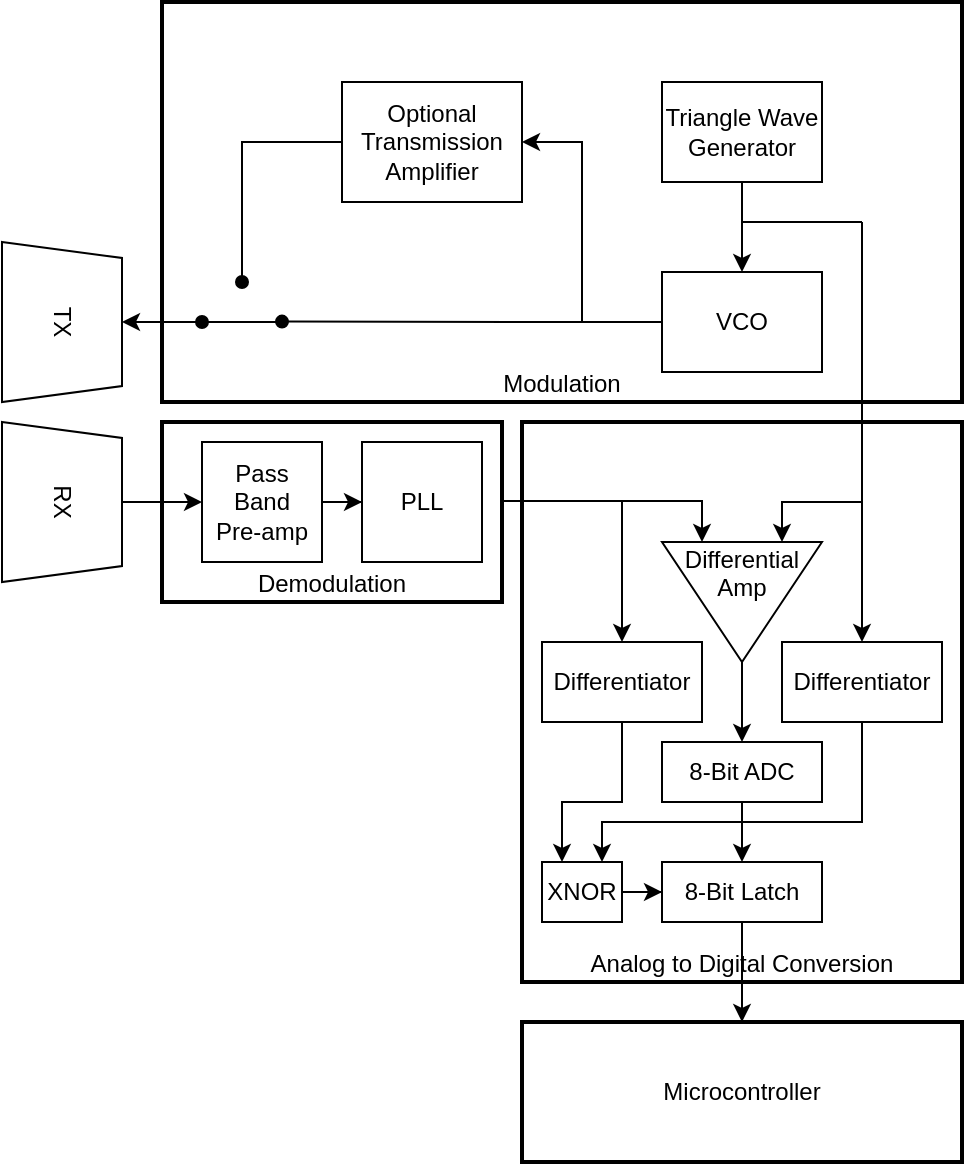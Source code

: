 <mxfile version="13.0.3" type="device"><diagram id="CSUz5T1n39GJqPmvm5ss" name="Page-1"><mxGraphModel dx="1422" dy="822" grid="1" gridSize="10" guides="1" tooltips="1" connect="1" arrows="1" fold="1" page="1" pageScale="1" pageWidth="827" pageHeight="1169" math="0" shadow="0"><root><mxCell id="0"/><mxCell id="1" parent="0"/><mxCell id="X179QLIinfucUdRCUEwy-56" value="Demodulation" style="rounded=0;whiteSpace=wrap;html=1;glass=0;fillColor=none;strokeWidth=2;verticalAlign=bottom;" vertex="1" parent="1"><mxGeometry x="300" y="230" width="170" height="90" as="geometry"/></mxCell><mxCell id="X179QLIinfucUdRCUEwy-54" value="Modulation" style="rounded=0;whiteSpace=wrap;html=1;glass=0;fillColor=none;strokeWidth=2;verticalAlign=bottom;" vertex="1" parent="1"><mxGeometry x="300" y="20" width="400" height="200" as="geometry"/></mxCell><mxCell id="X179QLIinfucUdRCUEwy-59" value="&lt;span style=&quot;background-color: rgb(255 , 255 , 255)&quot;&gt;Analog to Digital Conversion&lt;/span&gt;" style="rounded=0;whiteSpace=wrap;html=1;glass=0;strokeWidth=2;fillColor=none;verticalAlign=bottom;" vertex="1" parent="1"><mxGeometry x="480" y="230" width="220" height="280" as="geometry"/></mxCell><mxCell id="X179QLIinfucUdRCUEwy-3" value="" style="edgeStyle=orthogonalEdgeStyle;rounded=0;orthogonalLoop=1;jettySize=auto;html=1;" edge="1" parent="1" source="X179QLIinfucUdRCUEwy-1" target="X179QLIinfucUdRCUEwy-2"><mxGeometry relative="1" as="geometry"><Array as="points"><mxPoint x="590" y="120"/><mxPoint x="590" y="120"/></Array></mxGeometry></mxCell><mxCell id="X179QLIinfucUdRCUEwy-1" value="Triangle Wave Generator" style="rounded=0;whiteSpace=wrap;html=1;" vertex="1" parent="1"><mxGeometry x="550" y="60" width="80" height="50" as="geometry"/></mxCell><mxCell id="X179QLIinfucUdRCUEwy-2" value="VCO" style="rounded=0;whiteSpace=wrap;html=1;" vertex="1" parent="1"><mxGeometry x="550" y="155" width="80" height="50" as="geometry"/></mxCell><mxCell id="X179QLIinfucUdRCUEwy-6" value="TX" style="shape=trapezoid;perimeter=trapezoidPerimeter;whiteSpace=wrap;html=1;rotation=90;size=0.1;" vertex="1" parent="1"><mxGeometry x="210" y="150" width="80" height="60" as="geometry"/></mxCell><mxCell id="X179QLIinfucUdRCUEwy-19" value="" style="edgeStyle=orthogonalEdgeStyle;rounded=0;orthogonalLoop=1;jettySize=auto;html=1;startArrow=none;startFill=0;endArrow=oval;endFill=1;exitX=0;exitY=0.5;exitDx=0;exitDy=0;" edge="1" parent="1" source="X179QLIinfucUdRCUEwy-7"><mxGeometry relative="1" as="geometry"><mxPoint x="340" y="160" as="targetPoint"/><Array as="points"><mxPoint x="340" y="90"/></Array></mxGeometry></mxCell><mxCell id="X179QLIinfucUdRCUEwy-7" value="Optional Transmission Amplifier" style="rounded=0;whiteSpace=wrap;html=1;" vertex="1" parent="1"><mxGeometry x="390" y="60" width="90" height="60" as="geometry"/></mxCell><mxCell id="X179QLIinfucUdRCUEwy-10" value="" style="endArrow=none;html=1;" edge="1" parent="1"><mxGeometry width="50" height="50" relative="1" as="geometry"><mxPoint x="510" y="180" as="sourcePoint"/><mxPoint x="510" y="120" as="targetPoint"/></mxGeometry></mxCell><mxCell id="X179QLIinfucUdRCUEwy-11" value="" style="endArrow=classic;html=1;entryX=1;entryY=0.5;entryDx=0;entryDy=0;jumpSize=0;rounded=0;" edge="1" parent="1" target="X179QLIinfucUdRCUEwy-7"><mxGeometry width="50" height="50" relative="1" as="geometry"><mxPoint x="510" y="120" as="sourcePoint"/><mxPoint x="560" y="70" as="targetPoint"/><Array as="points"><mxPoint x="510" y="90"/></Array></mxGeometry></mxCell><mxCell id="X179QLIinfucUdRCUEwy-15" value="" style="endArrow=none;html=1;entryX=0;entryY=0.5;entryDx=0;entryDy=0;" edge="1" parent="1" target="X179QLIinfucUdRCUEwy-2"><mxGeometry width="50" height="50" relative="1" as="geometry"><mxPoint x="510" y="180" as="sourcePoint"/><mxPoint x="440" y="150" as="targetPoint"/></mxGeometry></mxCell><mxCell id="X179QLIinfucUdRCUEwy-16" value="" style="endArrow=classic;html=1;entryX=0.5;entryY=0;entryDx=0;entryDy=0;startArrow=oval;startFill=1;" edge="1" parent="1" target="X179QLIinfucUdRCUEwy-6"><mxGeometry width="50" height="50" relative="1" as="geometry"><mxPoint x="320" y="180" as="sourcePoint"/><mxPoint x="440" y="150" as="targetPoint"/></mxGeometry></mxCell><mxCell id="X179QLIinfucUdRCUEwy-20" value="" style="endArrow=none;html=1;startArrow=oval;startFill=1;" edge="1" parent="1"><mxGeometry width="50" height="50" relative="1" as="geometry"><mxPoint x="360" y="179.8" as="sourcePoint"/><mxPoint x="510" y="180" as="targetPoint"/></mxGeometry></mxCell><mxCell id="X179QLIinfucUdRCUEwy-21" value="" style="endArrow=none;html=1;" edge="1" parent="1"><mxGeometry width="50" height="50" relative="1" as="geometry"><mxPoint x="320" y="180" as="sourcePoint"/><mxPoint x="360" y="180" as="targetPoint"/></mxGeometry></mxCell><mxCell id="X179QLIinfucUdRCUEwy-25" value="" style="edgeStyle=orthogonalEdgeStyle;rounded=0;orthogonalLoop=1;jettySize=auto;html=1;startArrow=none;startFill=0;endArrow=classic;endFill=1;" edge="1" parent="1" source="X179QLIinfucUdRCUEwy-23" target="X179QLIinfucUdRCUEwy-24"><mxGeometry relative="1" as="geometry"/></mxCell><mxCell id="X179QLIinfucUdRCUEwy-23" value="RX&lt;br&gt;" style="shape=trapezoid;perimeter=trapezoidPerimeter;whiteSpace=wrap;html=1;rotation=90;size=0.1;" vertex="1" parent="1"><mxGeometry x="210" y="240" width="80" height="60" as="geometry"/></mxCell><mxCell id="X179QLIinfucUdRCUEwy-30" value="" style="edgeStyle=orthogonalEdgeStyle;rounded=0;jumpSize=0;orthogonalLoop=1;jettySize=auto;html=1;startArrow=none;startFill=0;endArrow=classic;endFill=1;entryX=0;entryY=0.75;entryDx=0;entryDy=0;exitX=1.005;exitY=0.439;exitDx=0;exitDy=0;exitPerimeter=0;" edge="1" parent="1" source="X179QLIinfucUdRCUEwy-56" target="X179QLIinfucUdRCUEwy-28"><mxGeometry relative="1" as="geometry"><mxPoint x="490" y="270.0" as="sourcePoint"/><mxPoint x="560" y="270.0" as="targetPoint"/><Array as="points"><mxPoint x="570" y="269"/></Array></mxGeometry></mxCell><mxCell id="X179QLIinfucUdRCUEwy-38" value="" style="edgeStyle=orthogonalEdgeStyle;rounded=0;jumpSize=0;orthogonalLoop=1;jettySize=auto;html=1;startArrow=none;startFill=0;endArrow=classic;endFill=1;" edge="1" parent="1" source="X179QLIinfucUdRCUEwy-24" target="X179QLIinfucUdRCUEwy-37"><mxGeometry relative="1" as="geometry"/></mxCell><mxCell id="X179QLIinfucUdRCUEwy-24" value="Pass Band &lt;br&gt;Pre-amp" style="rounded=0;whiteSpace=wrap;html=1;" vertex="1" parent="1"><mxGeometry x="320" y="240" width="60" height="60" as="geometry"/></mxCell><mxCell id="X179QLIinfucUdRCUEwy-26" value="" style="endArrow=none;html=1;" edge="1" parent="1"><mxGeometry width="50" height="50" relative="1" as="geometry"><mxPoint x="590" y="130" as="sourcePoint"/><mxPoint x="650" y="130" as="targetPoint"/></mxGeometry></mxCell><mxCell id="X179QLIinfucUdRCUEwy-27" value="" style="endArrow=none;html=1;exitX=0;exitY=0.25;exitDx=0;exitDy=0;rounded=0;endFill=0;startArrow=classic;startFill=1;" edge="1" parent="1" source="X179QLIinfucUdRCUEwy-28"><mxGeometry width="50" height="50" relative="1" as="geometry"><mxPoint x="650" y="230" as="sourcePoint"/><mxPoint x="650" y="130" as="targetPoint"/><Array as="points"><mxPoint x="610" y="270"/><mxPoint x="650" y="270"/></Array></mxGeometry></mxCell><mxCell id="X179QLIinfucUdRCUEwy-64" value="" style="edgeStyle=orthogonalEdgeStyle;rounded=0;jumpSize=0;orthogonalLoop=1;jettySize=auto;html=1;startArrow=none;startFill=0;endArrow=classic;endFill=1;entryX=0.5;entryY=0;entryDx=0;entryDy=0;" edge="1" parent="1" source="X179QLIinfucUdRCUEwy-28" target="X179QLIinfucUdRCUEwy-62"><mxGeometry relative="1" as="geometry"><mxPoint x="590" y="450.0" as="targetPoint"/></mxGeometry></mxCell><mxCell id="X179QLIinfucUdRCUEwy-28" value="Differential Amp&lt;br&gt;&lt;br&gt;&lt;br&gt;" style="triangle;whiteSpace=wrap;html=1;rotation=90;verticalAlign=middle;horizontal=0;" vertex="1" parent="1"><mxGeometry x="560" y="280" width="60" height="80" as="geometry"/></mxCell><mxCell id="X179QLIinfucUdRCUEwy-52" value="" style="edgeStyle=orthogonalEdgeStyle;rounded=0;jumpSize=0;orthogonalLoop=1;jettySize=auto;html=1;startArrow=none;startFill=0;endArrow=classic;endFill=1;" edge="1" parent="1" source="X179QLIinfucUdRCUEwy-34" target="X179QLIinfucUdRCUEwy-51"><mxGeometry relative="1" as="geometry"/></mxCell><mxCell id="X179QLIinfucUdRCUEwy-34" value="8-Bit Latch" style="rounded=0;whiteSpace=wrap;html=1;" vertex="1" parent="1"><mxGeometry x="550" y="450" width="80" height="30" as="geometry"/></mxCell><mxCell id="X179QLIinfucUdRCUEwy-37" value="PLL" style="rounded=0;whiteSpace=wrap;html=1;" vertex="1" parent="1"><mxGeometry x="400" y="240" width="60" height="60" as="geometry"/></mxCell><mxCell id="X179QLIinfucUdRCUEwy-48" style="edgeStyle=orthogonalEdgeStyle;rounded=0;jumpSize=0;orthogonalLoop=1;jettySize=auto;html=1;exitX=0.5;exitY=1;exitDx=0;exitDy=0;entryX=0.25;entryY=0;entryDx=0;entryDy=0;startArrow=none;startFill=0;endArrow=classic;endFill=1;" edge="1" parent="1" source="X179QLIinfucUdRCUEwy-39" target="X179QLIinfucUdRCUEwy-47"><mxGeometry relative="1" as="geometry"><Array as="points"><mxPoint x="530" y="420"/><mxPoint x="500" y="420"/></Array></mxGeometry></mxCell><mxCell id="X179QLIinfucUdRCUEwy-39" value="Differentiator" style="rounded=0;whiteSpace=wrap;html=1;" vertex="1" parent="1"><mxGeometry x="490" y="340" width="80" height="40" as="geometry"/></mxCell><mxCell id="X179QLIinfucUdRCUEwy-43" value="" style="endArrow=classic;html=1;entryX=0.5;entryY=0;entryDx=0;entryDy=0;" edge="1" parent="1" target="X179QLIinfucUdRCUEwy-39"><mxGeometry width="50" height="50" relative="1" as="geometry"><mxPoint x="530" y="270" as="sourcePoint"/><mxPoint x="690" y="220" as="targetPoint"/></mxGeometry></mxCell><mxCell id="X179QLIinfucUdRCUEwy-49" style="edgeStyle=orthogonalEdgeStyle;rounded=0;jumpSize=0;orthogonalLoop=1;jettySize=auto;html=1;exitX=0.5;exitY=1;exitDx=0;exitDy=0;entryX=0.75;entryY=0;entryDx=0;entryDy=0;startArrow=none;startFill=0;endArrow=classic;endFill=1;" edge="1" parent="1" source="X179QLIinfucUdRCUEwy-44" target="X179QLIinfucUdRCUEwy-47"><mxGeometry relative="1" as="geometry"><Array as="points"><mxPoint x="650" y="430"/><mxPoint x="520" y="430"/></Array></mxGeometry></mxCell><mxCell id="X179QLIinfucUdRCUEwy-44" value="Differentiator" style="rounded=0;whiteSpace=wrap;html=1;" vertex="1" parent="1"><mxGeometry x="610" y="340" width="80" height="40" as="geometry"/></mxCell><mxCell id="X179QLIinfucUdRCUEwy-46" value="" style="endArrow=classic;html=1;entryX=0.5;entryY=0;entryDx=0;entryDy=0;" edge="1" parent="1" target="X179QLIinfucUdRCUEwy-44"><mxGeometry width="50" height="50" relative="1" as="geometry"><mxPoint x="650" y="270" as="sourcePoint"/><mxPoint x="540" y="350.0" as="targetPoint"/><Array as="points"/></mxGeometry></mxCell><mxCell id="X179QLIinfucUdRCUEwy-50" value="" style="edgeStyle=orthogonalEdgeStyle;rounded=0;jumpSize=0;orthogonalLoop=1;jettySize=auto;html=1;startArrow=none;startFill=0;endArrow=classic;endFill=1;" edge="1" parent="1" source="X179QLIinfucUdRCUEwy-47" target="X179QLIinfucUdRCUEwy-34"><mxGeometry relative="1" as="geometry"/></mxCell><mxCell id="X179QLIinfucUdRCUEwy-47" value="XNOR" style="rounded=0;whiteSpace=wrap;html=1;" vertex="1" parent="1"><mxGeometry x="490" y="450" width="40" height="30" as="geometry"/></mxCell><mxCell id="X179QLIinfucUdRCUEwy-51" value="Microcontroller" style="rounded=0;whiteSpace=wrap;html=1;strokeWidth=2;" vertex="1" parent="1"><mxGeometry x="480" y="530" width="220" height="70" as="geometry"/></mxCell><mxCell id="X179QLIinfucUdRCUEwy-66" value="" style="edgeStyle=orthogonalEdgeStyle;rounded=0;jumpSize=0;orthogonalLoop=1;jettySize=auto;html=1;startArrow=none;startFill=0;endArrow=classic;endFill=1;" edge="1" parent="1" source="X179QLIinfucUdRCUEwy-62"><mxGeometry relative="1" as="geometry"><mxPoint x="590" y="450" as="targetPoint"/></mxGeometry></mxCell><mxCell id="X179QLIinfucUdRCUEwy-62" value="8-Bit ADC" style="rounded=0;whiteSpace=wrap;html=1;" vertex="1" parent="1"><mxGeometry x="550" y="390" width="80" height="30" as="geometry"/></mxCell></root></mxGraphModel></diagram></mxfile>